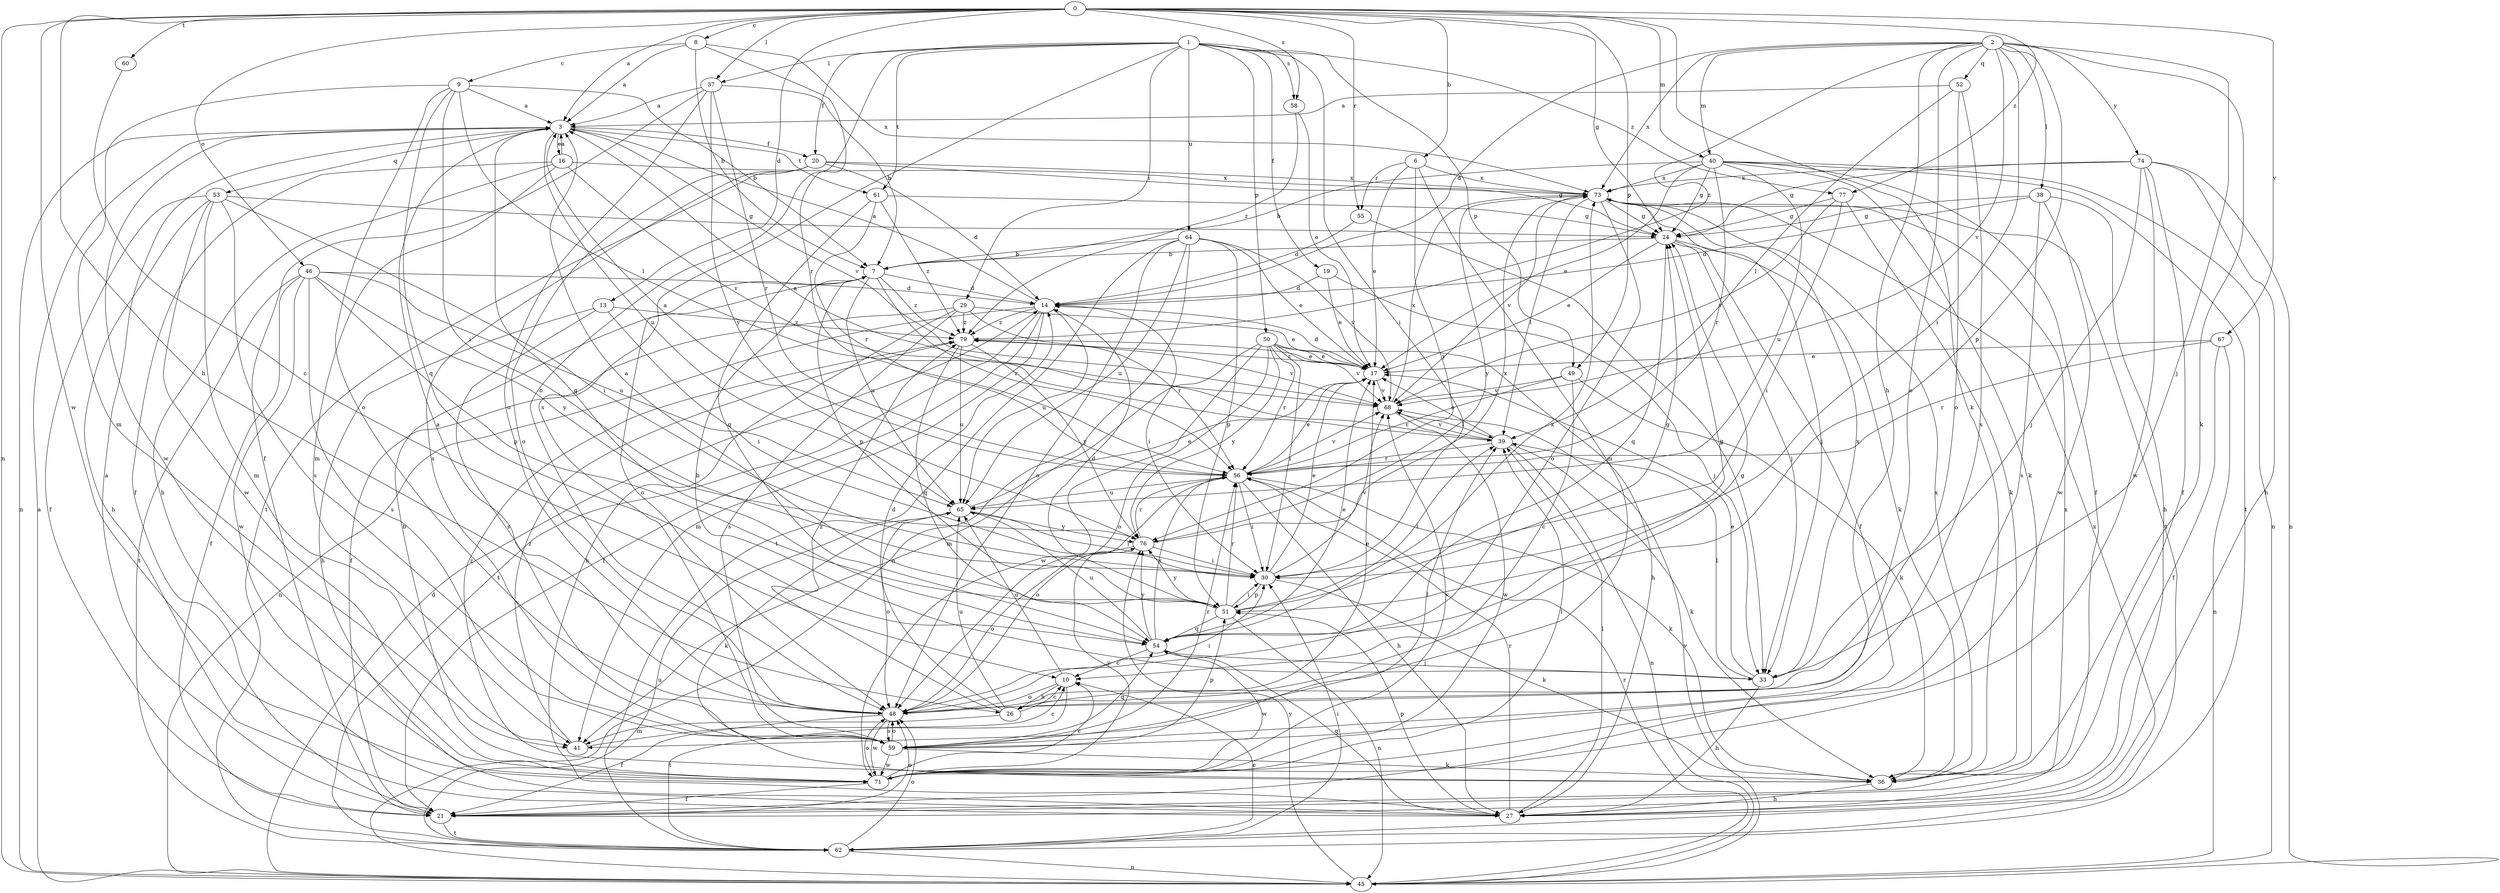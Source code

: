strict digraph  {
0;
1;
2;
3;
6;
7;
8;
9;
10;
13;
14;
16;
17;
19;
20;
21;
24;
26;
27;
29;
30;
33;
36;
37;
38;
39;
40;
41;
45;
46;
48;
49;
50;
51;
52;
53;
54;
55;
56;
58;
59;
60;
61;
62;
64;
65;
67;
68;
71;
73;
74;
76;
77;
79;
0 -> 3  [label=a];
0 -> 6  [label=b];
0 -> 8  [label=c];
0 -> 13  [label=d];
0 -> 24  [label=g];
0 -> 26  [label=h];
0 -> 36  [label=k];
0 -> 37  [label=l];
0 -> 40  [label=m];
0 -> 45  [label=n];
0 -> 46  [label=o];
0 -> 49  [label=p];
0 -> 55  [label=r];
0 -> 58  [label=s];
0 -> 60  [label=t];
0 -> 67  [label=v];
0 -> 71  [label=w];
0 -> 77  [label=z];
1 -> 19  [label=f];
1 -> 20  [label=f];
1 -> 29  [label=i];
1 -> 30  [label=i];
1 -> 37  [label=l];
1 -> 48  [label=o];
1 -> 49  [label=p];
1 -> 50  [label=p];
1 -> 58  [label=s];
1 -> 59  [label=s];
1 -> 61  [label=t];
1 -> 64  [label=u];
1 -> 77  [label=z];
2 -> 14  [label=d];
2 -> 26  [label=h];
2 -> 30  [label=i];
2 -> 33  [label=j];
2 -> 36  [label=k];
2 -> 38  [label=l];
2 -> 40  [label=m];
2 -> 48  [label=o];
2 -> 51  [label=p];
2 -> 52  [label=q];
2 -> 68  [label=v];
2 -> 73  [label=x];
2 -> 74  [label=y];
2 -> 79  [label=z];
3 -> 16  [label=e];
3 -> 20  [label=f];
3 -> 45  [label=n];
3 -> 53  [label=q];
3 -> 54  [label=q];
3 -> 61  [label=t];
3 -> 65  [label=u];
3 -> 68  [label=v];
3 -> 71  [label=w];
6 -> 17  [label=e];
6 -> 41  [label=m];
6 -> 55  [label=r];
6 -> 73  [label=x];
6 -> 76  [label=y];
7 -> 14  [label=d];
7 -> 48  [label=o];
7 -> 51  [label=p];
7 -> 56  [label=r];
7 -> 65  [label=u];
7 -> 79  [label=z];
8 -> 3  [label=a];
8 -> 7  [label=b];
8 -> 9  [label=c];
8 -> 56  [label=r];
8 -> 73  [label=x];
9 -> 3  [label=a];
9 -> 7  [label=b];
9 -> 30  [label=i];
9 -> 39  [label=l];
9 -> 41  [label=m];
9 -> 48  [label=o];
9 -> 54  [label=q];
10 -> 26  [label=h];
10 -> 48  [label=o];
10 -> 62  [label=t];
10 -> 65  [label=u];
13 -> 27  [label=h];
13 -> 30  [label=i];
13 -> 59  [label=s];
13 -> 79  [label=z];
14 -> 3  [label=a];
14 -> 21  [label=f];
14 -> 30  [label=i];
14 -> 41  [label=m];
14 -> 45  [label=n];
14 -> 62  [label=t];
14 -> 65  [label=u];
14 -> 79  [label=z];
16 -> 3  [label=a];
16 -> 21  [label=f];
16 -> 27  [label=h];
16 -> 41  [label=m];
16 -> 68  [label=v];
16 -> 73  [label=x];
17 -> 14  [label=d];
17 -> 68  [label=v];
17 -> 79  [label=z];
19 -> 14  [label=d];
19 -> 17  [label=e];
19 -> 33  [label=j];
20 -> 14  [label=d];
20 -> 24  [label=g];
20 -> 48  [label=o];
20 -> 59  [label=s];
20 -> 62  [label=t];
20 -> 73  [label=x];
21 -> 3  [label=a];
21 -> 48  [label=o];
21 -> 62  [label=t];
24 -> 7  [label=b];
24 -> 17  [label=e];
24 -> 21  [label=f];
24 -> 33  [label=j];
24 -> 36  [label=k];
24 -> 54  [label=q];
26 -> 10  [label=c];
26 -> 14  [label=d];
26 -> 17  [label=e];
26 -> 24  [label=g];
26 -> 41  [label=m];
26 -> 65  [label=u];
26 -> 79  [label=z];
27 -> 39  [label=l];
27 -> 51  [label=p];
27 -> 54  [label=q];
27 -> 56  [label=r];
27 -> 73  [label=x];
29 -> 17  [label=e];
29 -> 21  [label=f];
29 -> 27  [label=h];
29 -> 56  [label=r];
29 -> 59  [label=s];
29 -> 79  [label=z];
30 -> 17  [label=e];
30 -> 36  [label=k];
30 -> 51  [label=p];
30 -> 68  [label=v];
33 -> 7  [label=b];
33 -> 17  [label=e];
33 -> 27  [label=h];
33 -> 39  [label=l];
33 -> 73  [label=x];
36 -> 27  [label=h];
36 -> 73  [label=x];
36 -> 79  [label=z];
37 -> 3  [label=a];
37 -> 7  [label=b];
37 -> 21  [label=f];
37 -> 48  [label=o];
37 -> 56  [label=r];
37 -> 76  [label=y];
38 -> 14  [label=d];
38 -> 24  [label=g];
38 -> 27  [label=h];
38 -> 59  [label=s];
38 -> 71  [label=w];
39 -> 3  [label=a];
39 -> 17  [label=e];
39 -> 36  [label=k];
39 -> 45  [label=n];
39 -> 56  [label=r];
39 -> 68  [label=v];
40 -> 7  [label=b];
40 -> 17  [label=e];
40 -> 21  [label=f];
40 -> 24  [label=g];
40 -> 36  [label=k];
40 -> 45  [label=n];
40 -> 56  [label=r];
40 -> 62  [label=t];
40 -> 65  [label=u];
40 -> 73  [label=x];
41 -> 10  [label=c];
41 -> 79  [label=z];
45 -> 3  [label=a];
45 -> 14  [label=d];
45 -> 56  [label=r];
45 -> 68  [label=v];
45 -> 76  [label=y];
46 -> 14  [label=d];
46 -> 21  [label=f];
46 -> 51  [label=p];
46 -> 59  [label=s];
46 -> 62  [label=t];
46 -> 65  [label=u];
46 -> 71  [label=w];
46 -> 76  [label=y];
48 -> 3  [label=a];
48 -> 21  [label=f];
48 -> 30  [label=i];
48 -> 59  [label=s];
48 -> 71  [label=w];
49 -> 10  [label=c];
49 -> 36  [label=k];
49 -> 56  [label=r];
49 -> 68  [label=v];
50 -> 17  [label=e];
50 -> 27  [label=h];
50 -> 30  [label=i];
50 -> 41  [label=m];
50 -> 48  [label=o];
50 -> 56  [label=r];
50 -> 68  [label=v];
50 -> 71  [label=w];
50 -> 76  [label=y];
51 -> 3  [label=a];
51 -> 14  [label=d];
51 -> 24  [label=g];
51 -> 30  [label=i];
51 -> 39  [label=l];
51 -> 45  [label=n];
51 -> 54  [label=q];
51 -> 56  [label=r];
51 -> 76  [label=y];
52 -> 3  [label=a];
52 -> 39  [label=l];
52 -> 48  [label=o];
52 -> 59  [label=s];
53 -> 21  [label=f];
53 -> 24  [label=g];
53 -> 27  [label=h];
53 -> 30  [label=i];
53 -> 41  [label=m];
53 -> 59  [label=s];
53 -> 71  [label=w];
54 -> 10  [label=c];
54 -> 17  [label=e];
54 -> 24  [label=g];
54 -> 33  [label=j];
54 -> 56  [label=r];
54 -> 65  [label=u];
54 -> 71  [label=w];
54 -> 73  [label=x];
54 -> 76  [label=y];
55 -> 14  [label=d];
55 -> 33  [label=j];
56 -> 3  [label=a];
56 -> 17  [label=e];
56 -> 27  [label=h];
56 -> 30  [label=i];
56 -> 36  [label=k];
56 -> 48  [label=o];
56 -> 65  [label=u];
56 -> 68  [label=v];
58 -> 17  [label=e];
58 -> 79  [label=z];
59 -> 36  [label=k];
59 -> 39  [label=l];
59 -> 48  [label=o];
59 -> 51  [label=p];
59 -> 54  [label=q];
59 -> 56  [label=r];
59 -> 71  [label=w];
60 -> 10  [label=c];
61 -> 24  [label=g];
61 -> 54  [label=q];
61 -> 56  [label=r];
61 -> 79  [label=z];
62 -> 10  [label=c];
62 -> 30  [label=i];
62 -> 45  [label=n];
62 -> 48  [label=o];
62 -> 65  [label=u];
62 -> 73  [label=x];
64 -> 7  [label=b];
64 -> 17  [label=e];
64 -> 45  [label=n];
64 -> 48  [label=o];
64 -> 51  [label=p];
64 -> 62  [label=t];
64 -> 65  [label=u];
64 -> 68  [label=v];
65 -> 17  [label=e];
65 -> 30  [label=i];
65 -> 36  [label=k];
65 -> 48  [label=o];
65 -> 76  [label=y];
67 -> 17  [label=e];
67 -> 21  [label=f];
67 -> 45  [label=n];
67 -> 56  [label=r];
68 -> 39  [label=l];
68 -> 71  [label=w];
68 -> 73  [label=x];
71 -> 7  [label=b];
71 -> 10  [label=c];
71 -> 21  [label=f];
71 -> 39  [label=l];
71 -> 48  [label=o];
71 -> 68  [label=v];
71 -> 76  [label=y];
73 -> 24  [label=g];
73 -> 33  [label=j];
73 -> 39  [label=l];
73 -> 48  [label=o];
73 -> 62  [label=t];
73 -> 68  [label=v];
73 -> 76  [label=y];
74 -> 21  [label=f];
74 -> 24  [label=g];
74 -> 27  [label=h];
74 -> 33  [label=j];
74 -> 45  [label=n];
74 -> 71  [label=w];
74 -> 73  [label=x];
76 -> 30  [label=i];
76 -> 48  [label=o];
76 -> 56  [label=r];
76 -> 73  [label=x];
77 -> 24  [label=g];
77 -> 30  [label=i];
77 -> 36  [label=k];
77 -> 68  [label=v];
79 -> 17  [label=e];
79 -> 54  [label=q];
79 -> 65  [label=u];
79 -> 68  [label=v];
79 -> 76  [label=y];
}
